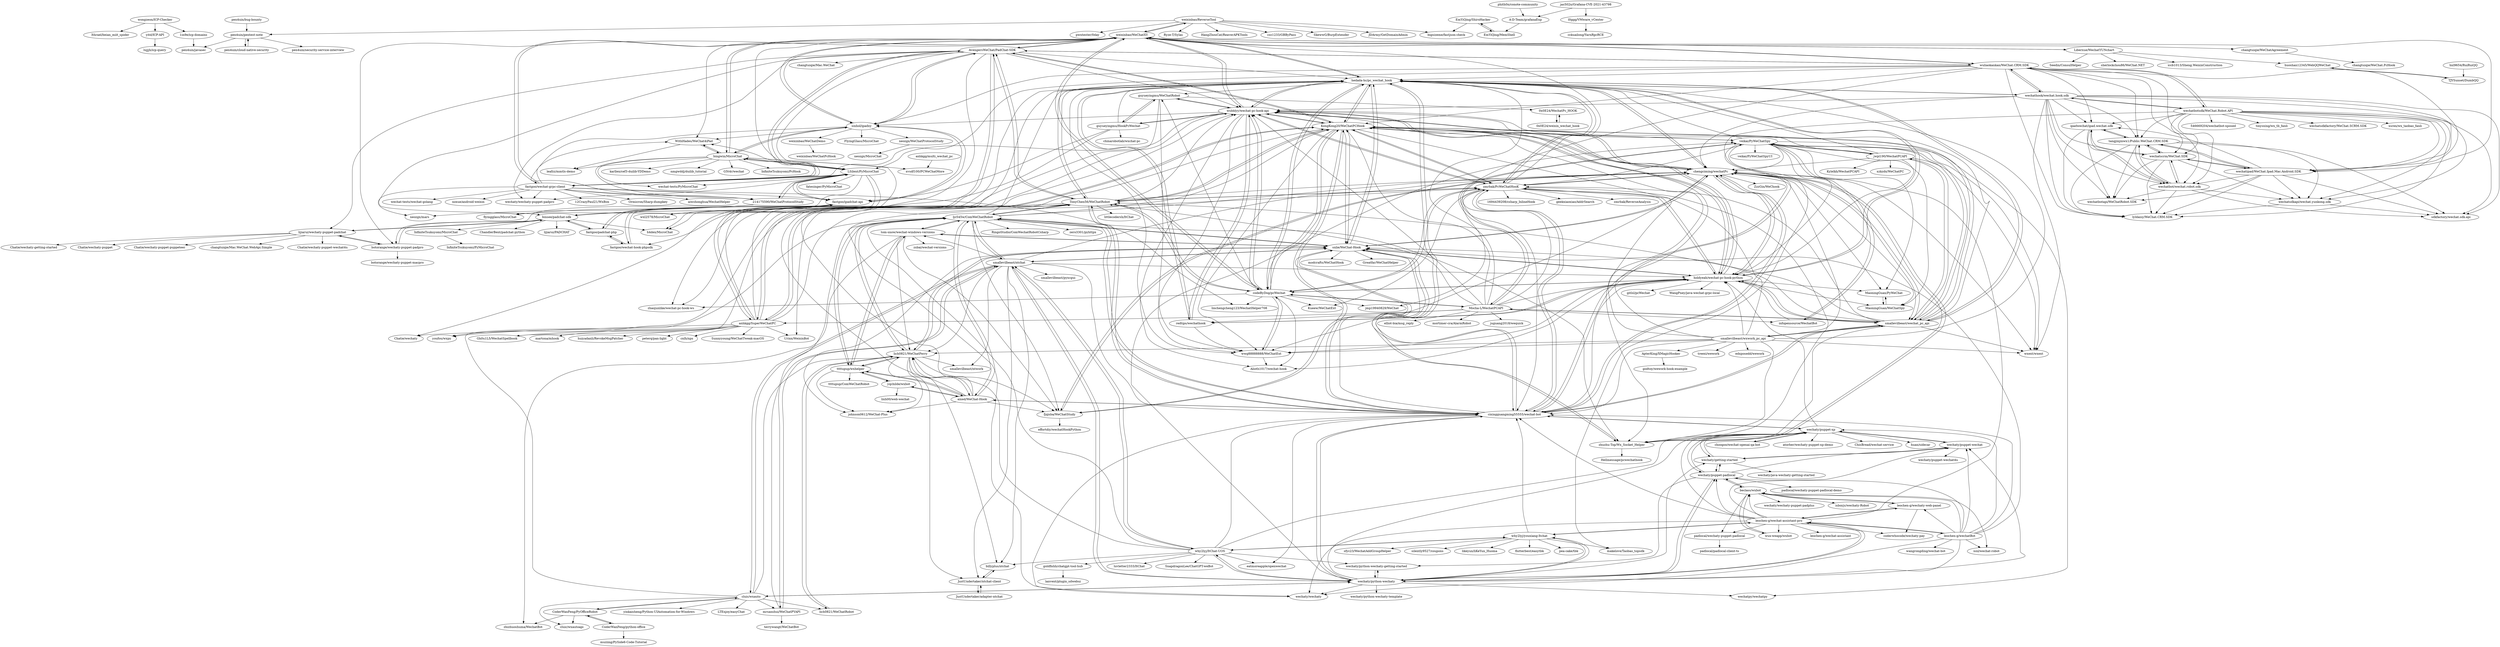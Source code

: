 digraph G {
"weixinbao/ReverseTool" -> "pwntester/0day" ["e"=1]
"weixinbao/ReverseTool" -> "weixinbao/WeChatXY"
"weixinbao/ReverseTool" -> "pen4uin/pentest-note"
"weixinbao/ReverseTool" -> "Ryze-T/Sylas" ["e"=1]
"weixinbao/ReverseTool" -> "HangZhouCat/ReaverAPKTools"
"weixinbao/ReverseTool" -> "czz1233/GBByPass" ["e"=1]
"weixinbao/ReverseTool" -> "SkewwG/BurpExtender"
"weixinbao/ReverseTool" -> "bigsizeme/fastjson-check"
"weixinbao/ReverseTool" -> "JDArmy/GetDomainAdmin" ["e"=1]
"AvengersWeChat/PadChat-SDK" -> "weixinbao/WeChatXY"
"AvengersWeChat/PadChat-SDK" -> "wuliaokankan/WeChat.CRM.SDK"
"AvengersWeChat/PadChat-SDK" -> "sinhol/ipadxy"
"AvengersWeChat/PadChat-SDK" -> "TonyChen56/WeChatRobot"
"AvengersWeChat/PadChat-SDK" -> "fastgoo/wechat-grpc-client"
"AvengersWeChat/PadChat-SDK" -> "hedada-hc/pc_wechat_hook"
"AvengersWeChat/PadChat-SDK" -> "Chatie/wechaty" ["e"=1]
"AvengersWeChat/PadChat-SDK" -> "wsbblyy/wechat-pc-hook-api"
"AvengersWeChat/PadChat-SDK" -> "anhkgg/SuperWeChatPC"
"AvengersWeChat/PadChat-SDK" -> "KongKong20/WeChatPCHook"
"AvengersWeChat/PadChat-SDK" -> "binsee/padchat-sdk"
"AvengersWeChat/PadChat-SDK" -> "LSilent/PyMicroChat"
"AvengersWeChat/PadChat-SDK" -> "wechaty/wechaty-puppet-padpro"
"AvengersWeChat/PadChat-SDK" -> "lijiarui/wechaty-puppet-padchat"
"AvengersWeChat/PadChat-SDK" -> "changtuiqie/Mac.WeChat" ["e"=1]
"KongKong20/WeChatPCHook" -> "chengciming/wechatPc"
"KongKong20/WeChatPCHook" -> "hedada-hc/pc_wechat_hook"
"KongKong20/WeChatPCHook" -> "wsbblyy/wechat-pc-hook-api"
"KongKong20/WeChatPCHook" -> "zmrbak/PcWeChatHooK"
"KongKong20/WeChatPCHook" -> "holdyeah/wechat-pc-hook-python"
"KongKong20/WeChatPCHook" -> "cixingguangming55555/wechat-bot"
"KongKong20/WeChatPCHook" -> "TonyChen56/WeChatRobot"
"KongKong20/WeChatPCHook" -> "codeByDog/pcWechat"
"KongKong20/WeChatPCHook" -> "smallevilbeast/wechat_pc_api"
"KongKong20/WeChatPCHook" -> "snlie/WeChat-Hook"
"KongKong20/WeChatPCHook" -> "zhuzhu-Top/Wx_Socket_Helper"
"KongKong20/WeChatPCHook" -> "anhkgg/SuperWeChatPC"
"KongKong20/WeChatPCHook" -> "wwg88888888/WeChatExt"
"KongKong20/WeChatPCHook" -> "AvengersWeChat/PadChat-SDK"
"KongKong20/WeChatPCHook" -> "veikai/PyWeChatSpy"
"fastgoo/wechat-grpc-client" -> "noxue/android-weixin" ["e"=1]
"fastgoo/wechat-grpc-client" -> "weixinbao/WeChatXY"
"fastgoo/wechat-grpc-client" -> "12CrazyPaul21/WxBox" ["e"=1]
"fastgoo/wechat-grpc-client" -> "linchengcheng123/WechatHelper708"
"fastgoo/wechat-grpc-client" -> "Ormicron/Sharp-dumpkey" ["e"=1]
"fastgoo/wechat-grpc-client" -> "aiwzhonghua/WechatHelper"
"fastgoo/wechat-grpc-client" -> "LSilent/PyMicroChat"
"fastgoo/wechat-grpc-client" -> "WithHades/WeChat4iPad"
"fastgoo/wechat-grpc-client" -> "fastgoo/ipadchat-api"
"fastgoo/wechat-grpc-client" -> "AvengersWeChat/PadChat-SDK"
"fastgoo/wechat-grpc-client" -> "bingwin/MicroChat"
"fastgoo/wechat-grpc-client" -> "wechat-tests/wechat-golang"
"fastgoo/wechat-grpc-client" -> "wechaty/wechaty-puppet-padpro"
"fastgoo/wechat-grpc-client" -> "214175590/WeChatProtocolStudy"
"fastgoo/wechat-grpc-client" -> "neozgx/mars"
"hedada-hc/pc_wechat_hook" -> "wsbblyy/wechat-pc-hook-api"
"hedada-hc/pc_wechat_hook" -> "KongKong20/WeChatPCHook"
"hedada-hc/pc_wechat_hook" -> "zmrbak/PcWeChatHooK"
"hedada-hc/pc_wechat_hook" -> "chengciming/wechatPc"
"hedada-hc/pc_wechat_hook" -> "holdyeah/wechat-pc-hook-python"
"hedada-hc/pc_wechat_hook" -> "codeByDog/pcWechat"
"hedada-hc/pc_wechat_hook" -> "TonyChen56/WeChatRobot"
"hedada-hc/pc_wechat_hook" -> "snlie/WeChat-Hook"
"hedada-hc/pc_wechat_hook" -> "redtips/wechathook"
"hedada-hc/pc_wechat_hook" -> "wwg88888888/WeChatExt"
"hedada-hc/pc_wechat_hook" -> "cixingguangming55555/wechat-bot"
"hedada-hc/pc_wechat_hook" -> "wechathook/wechat.hook.sdk"
"hedada-hc/pc_wechat_hook" -> "weixinbao/WeChatXY"
"hedada-hc/pc_wechat_hook" -> "guyueyingmu/WeChatRobot"
"hedada-hc/pc_wechat_hook" -> "smallevilbeast/wechat_pc_api"
"lich0821/WeChatFerry" -> "lich0821/WeChatRobot"
"lich0821/WeChatFerry" -> "ttttupup/wxhelper"
"lich0821/WeChatFerry" -> "snlie/WeChat-Hook"
"lich0821/WeChatFerry" -> "johnson0612/WeChat-Plus"
"lich0821/WeChatFerry" -> "ljc545w/ComWeChatRobot"
"lich0821/WeChatFerry" -> "JustUndertaker/ntchat-client"
"lich0821/WeChatFerry" -> "fjqisba/WeChatStudy"
"lich0821/WeChatFerry" -> "aixed/WeChat-Hook"
"lich0821/WeChatFerry" -> "smallevilbeast/ntwork"
"lich0821/WeChatFerry" -> "billyplus/ntchat"
"pen4uin/pentest-note" -> "pen4uin/javasec"
"pen4uin/pentest-note" -> "pen4uin/cloud-native-security"
"pen4uin/pentest-note" -> "pen4uin/security-service-interview" ["e"=1]
"snlie/WeChat-Hook" -> "lich0821/WeChatFerry"
"snlie/WeChat-Hook" -> "ljc545w/ComWeChatRobot"
"snlie/WeChat-Hook" -> "fjqisba/WeChatStudy"
"snlie/WeChat-Hook" -> "chengciming/wechatPc"
"snlie/WeChat-Hook" -> "hedada-hc/pc_wechat_hook"
"snlie/WeChat-Hook" -> "holdyeah/wechat-pc-hook-python"
"snlie/WeChat-Hook" -> "modcrafts/WeChatHook"
"snlie/WeChat-Hook" -> "smallevilbeast/ntchat"
"snlie/WeChat-Hook" -> "zhuzhu-Top/Wx_Socket_Helper"
"snlie/WeChat-Hook" -> "tom-snow/wechat-windows-versions"
"snlie/WeChat-Hook" -> "Greatfar/WeChatHelper"
"snlie/WeChat-Hook" -> "KongKong20/WeChatPCHook"
"snlie/WeChat-Hook" -> "johnson0612/WeChat-Plus"
"wux-weapp/wxbot" -> "beclass/wxbot"
"binsee/padchat-sdk" -> "fastgoo/padchat-php"
"binsee/padchat-sdk" -> "fastgoo/ipadchat-api"
"binsee/padchat-sdk" -> "lijiarui/wechaty-puppet-padchat"
"binsee/padchat-sdk" -> "botorange/wechaty-puppet-padpro"
"binsee/padchat-sdk" -> "ChandlerBent/padchat-python"
"binsee/padchat-sdk" -> "h4dex/MicroChat"
"binsee/padchat-sdk" -> "lijiarui/PADCHAT"
"binsee/padchat-sdk" -> "InfiniteTsukuyomi/MicroChat"
"pen4uin/cloud-native-security" -> "pen4uin/pentest-note"
"redtips/wechathook" -> "wwg88888888/WeChatExt"
"redtips/wechathook" -> "wsbblyy/wechat-pc-hook-api"
"redtips/wechathook" -> "holdyeah/wechat-pc-hook-python"
"redtips/wechathook" -> "hedada-hc/pc_wechat_hook"
"why2lyj/youxiang-Itchat" -> "flutterbest/easytbk" ["e"=1]
"why2lyj/youxiang-Itchat" -> "why2lyj/ItChat-UOS"
"why2lyj/youxiang-Itchat" -> "makelove/Taobao_topsdk" ["e"=1]
"why2lyj/youxiang-Itchat" -> "pea-cake/tbk"
"why2lyj/youxiang-Itchat" -> "sfyc23/WechatAddGroupHelper" ["e"=1]
"why2lyj/youxiang-Itchat" -> "leochen-g/wechat-assistant-pro"
"why2lyj/youxiang-Itchat" -> "silently9527/coupons" ["e"=1]
"why2lyj/youxiang-Itchat" -> "wechaty/python-wechaty"
"why2lyj/youxiang-Itchat" -> "cixingguangming55555/wechat-bot"
"why2lyj/youxiang-Itchat" -> "likeyun/liKeYun_Huoma" ["e"=1]
"TonyChen56/WeChatRobot" -> "anhkgg/SuperWeChatPC"
"TonyChen56/WeChatRobot" -> "cixingguangming55555/wechat-bot"
"TonyChen56/WeChatRobot" -> "hedada-hc/pc_wechat_hook"
"TonyChen56/WeChatRobot" -> "KongKong20/WeChatPCHook"
"TonyChen56/WeChatRobot" -> "wechaty/wechaty" ["e"=1]
"TonyChen56/WeChatRobot" -> "AvengersWeChat/PadChat-SDK"
"TonyChen56/WeChatRobot" -> "codeByDog/pcWechat"
"TonyChen56/WeChatRobot" -> "zmrbak/PcWeChatHooK"
"TonyChen56/WeChatRobot" -> "chengciming/wechatPc"
"TonyChen56/WeChatRobot" -> "Urinx/WeixinBot" ["e"=1]
"TonyChen56/WeChatRobot" -> "littlecodersh/ItChat" ["e"=1]
"TonyChen56/WeChatRobot" -> "wsbblyy/wechat-pc-hook-api"
"TonyChen56/WeChatRobot" -> "youfou/wxpy" ["e"=1]
"TonyChen56/WeChatRobot" -> "ljc545w/ComWeChatRobot"
"TonyChen56/WeChatRobot" -> "Gh0u1L5/WechatSpellbook" ["e"=1]
"wuliaokankan/WeChat.CRM.SDK" -> "AvengersWeChat/PadChat-SDK"
"wuliaokankan/WeChat.CRM.SDK" -> "wechathook/wechat.hook.sdk"
"wuliaokankan/WeChat.CRM.SDK" -> "weixinbao/WeChatXY"
"wuliaokankan/WeChat.CRM.SDK" -> "tangjinjinwx1/Public.WeChat.CRM.SDK"
"wuliaokankan/WeChat.CRM.SDK" -> "wechatscrm/WeChat.SDK"
"wuliaokankan/WeChat.CRM.SDK" -> "wechatbotsdk/WeChat.Robot.API"
"wuliaokankan/WeChat.CRM.SDK" -> "wechatipad/WeChat.Ipad.Mac.Android.SDK"
"wuliaokankan/WeChat.CRM.SDK" -> "hedada-hc/pc_wechat_hook"
"wuliaokankan/WeChat.CRM.SDK" -> "lyldaisy/WeChat.CRM.SDK"
"wuliaokankan/WeChat.CRM.SDK" -> "wechatbot/wechat.robot.sdk"
"wuliaokankan/WeChat.CRM.SDK" -> "fastgoo/wechat-grpc-client"
"wuliaokankan/WeChat.CRM.SDK" -> "sinhol/ipadxy"
"wuliaokankan/WeChat.CRM.SDK" -> "ipadwechat/ipad.wechat.sdk"
"wuliaokankan/WeChat.CRM.SDK" -> "KongKong20/WeChatPCHook"
"wuliaokankan/WeChat.CRM.SDK" -> "cixingguangming55555/wechat-bot"
"tom-snow/wechat-windows-versions" -> "ttttupup/wxhelper"
"tom-snow/wechat-windows-versions" -> "ljc545w/ComWeChatRobot"
"tom-snow/wechat-windows-versions" -> "zsbai/wechat-versions"
"tom-snow/wechat-windows-versions" -> "fjqisba/WeChatStudy"
"tom-snow/wechat-windows-versions" -> "snlie/WeChat-Hook"
"tom-snow/wechat-windows-versions" -> "lich0821/WeChatFerry"
"tom-snow/wechat-windows-versions" -> "zhizhuoshuma/WechatBot"
"wechatscrm/WeChat.SDK" -> "lyldaisy/WeChat.CRM.SDK"
"wechatscrm/WeChat.SDK" -> "tangjinjinwx1/Public.WeChat.CRM.SDK"
"wechatscrm/WeChat.SDK" -> "ipadwechat/ipad.wechat.sdk"
"wechatscrm/WeChat.SDK" -> "wechatbot/wechat.robot.sdk"
"wechatscrm/WeChat.SDK" -> "wechatipad/WeChat.Ipad.Mac.Android.SDK"
"wechatscrm/WeChat.SDK" -> "wechatbotapi/WeChatRobot.SDK"
"wechatscrm/WeChat.SDK" -> "wechatsdkapi/wechat.yunkong.sdk"
"choogoo/wechat-openai-qa-bot" -> "wechaty/puppet-xp"
"wechaty/puppet-xp" -> "wechaty/puppet-wechat"
"wechaty/puppet-xp" -> "choogoo/wechat-openai-qa-bot"
"wechaty/puppet-xp" -> "atorber/wechaty-puppet-xp-demo"
"wechaty/puppet-xp" -> "wechaty/puppet-padlocal"
"wechaty/puppet-xp" -> "cixingguangming55555/wechat-bot"
"wechaty/puppet-xp" -> "wechaty/getting-started"
"wechaty/puppet-xp" -> "ChisBread/wechat-service"
"wechaty/puppet-xp" -> "huan/sidecar"
"wechaty/puppet-xp" -> "holdyeah/wechat-pc-hook-python"
"wechaty/puppet-xp" -> "zhuzhu-Top/Wx_Socket_Helper"
"wechaty/python-wechaty" -> "wechaty/python-wechaty-getting-started"
"wechaty/python-wechaty" -> "wechaty/wechaty" ["e"=1]
"wechaty/python-wechaty" -> "why2lyj/ItChat-UOS"
"wechaty/python-wechaty" -> "smallevilbeast/ntchat"
"wechaty/python-wechaty" -> "cixingguangming55555/wechat-bot"
"wechaty/python-wechaty" -> "wechaty/puppet-padlocal"
"wechaty/python-wechaty" -> "wechatpy/wechatpy" ["e"=1]
"wechaty/python-wechaty" -> "wechaty/python-wechaty-template"
"wechaty/python-wechaty" -> "leochen-g/wechat-assistant-pro"
"wechaty/python-wechaty" -> "wechaty/puppet-xp"
"wechaty/python-wechaty" -> "wechaty/puppet-wechat"
"wechaty/python-wechaty" -> "veikai/PyWeChatSpy"
"wechaty/python-wechaty" -> "wechaty/getting-started"
"wechaty/python-wechaty" -> "cluic/wxauto"
"wechaty/python-wechaty" -> "why2lyj/youxiang-Itchat"
"why2lyj/ItChat-UOS" -> "wechaty/python-wechaty"
"why2lyj/ItChat-UOS" -> "billyplus/ntchat"
"why2lyj/ItChat-UOS" -> "why2lyj/youxiang-Itchat"
"why2lyj/ItChat-UOS" -> "wechaty/puppet-xp"
"why2lyj/ItChat-UOS" -> "luvletter2333/ItChat"
"why2lyj/ItChat-UOS" -> "cixingguangming55555/wechat-bot"
"why2lyj/ItChat-UOS" -> "smallevilbeast/ntchat"
"why2lyj/ItChat-UOS" -> "ljc545w/ComWeChatRobot"
"why2lyj/ItChat-UOS" -> "SnapdragonLee/ChatGPT-weBot" ["e"=1]
"why2lyj/ItChat-UOS" -> "goldfishh/chatgpt-tool-hub"
"why2lyj/ItChat-UOS" -> "eatmoreapple/openwechat" ["e"=1]
"why2lyj/ItChat-UOS" -> "wechaty/python-wechaty-getting-started"
"why2lyj/ItChat-UOS" -> "lich0821/WeChatFerry"
"cluic/wxauto" -> "cluic/wxautoapi"
"cluic/wxauto" -> "smallevilbeast/ntchat"
"cluic/wxauto" -> "CoderWanFeng/PyOfficeRobot"
"cluic/wxauto" -> "ljc545w/ComWeChatRobot"
"cluic/wxauto" -> "mrsanshui/WeChatPYAPI"
"cluic/wxauto" -> "wechaty/python-wechaty"
"cluic/wxauto" -> "lich0821/WeChatFerry"
"cluic/wxauto" -> "yinkaisheng/Python-UIAutomation-for-Windows" ["e"=1]
"cluic/wxauto" -> "LTEnjoy/easyChat"
"cluic/wxauto" -> "lich0821/WeChatRobot"
"CoderWanFeng/python-office" -> "CoderWanFeng/PyOfficeRobot"
"CoderWanFeng/python-office" -> "muziing/PySide6-Code-Tutorial" ["e"=1]
"Liberxue/WechatYUNchart" -> "sherlockchou86/WeChat.NET" ["e"=1]
"Liberxue/WechatYUNchart" -> "weixinbao/WeChatXY"
"Liberxue/WechatYUNchart" -> "iccb1013/Sheng.WeixinConstruction" ["e"=1]
"Liberxue/WechatYUNchart" -> "huoshan12345/WebQQWeChat"
"Liberxue/WechatYUNchart" -> "Seedin/ConsulHelper" ["e"=1]
"changtuiqie/WeChatAgreement" -> "changtuiqie/WeChat.PcHook"
"weixinbao/WeChatXY" -> "AvengersWeChat/PadChat-SDK"
"weixinbao/WeChatXY" -> "sinhol/ipadxy"
"weixinbao/WeChatXY" -> "fastgoo/wechat-grpc-client"
"weixinbao/WeChatXY" -> "wuliaokankan/WeChat.CRM.SDK"
"weixinbao/WeChatXY" -> "bingwin/MicroChat"
"weixinbao/WeChatXY" -> "changtuiqie/WeChatAgreement"
"weixinbao/WeChatXY" -> "hedada-hc/pc_wechat_hook"
"weixinbao/WeChatXY" -> "wsbblyy/wechat-pc-hook-api"
"weixinbao/WeChatXY" -> "wechatipad/WeChat.Ipad.Mac.Android.SDK"
"weixinbao/WeChatXY" -> "botorange/wechaty-puppet-padpro"
"weixinbao/WeChatXY" -> "LSilent/PyMicroChat"
"weixinbao/WeChatXY" -> "weixinbao/ReverseTool"
"weixinbao/WeChatXY" -> "WithHades/WeChat4iPad"
"weixinbao/WeChatXY" -> "Liberxue/WechatYUNchart"
"weixinbao/WeChatXY" -> "codeByDog/pcWechat"
"anhkgg/SuperWeChatPC" -> "TonyChen56/WeChatRobot"
"anhkgg/SuperWeChatPC" -> "hedada-hc/pc_wechat_hook"
"anhkgg/SuperWeChatPC" -> "KongKong20/WeChatPCHook"
"anhkgg/SuperWeChatPC" -> "AvengersWeChat/PadChat-SDK"
"anhkgg/SuperWeChatPC" -> "zmrbak/PcWeChatHooK"
"anhkgg/SuperWeChatPC" -> "martona/mhook" ["e"=1]
"anhkgg/SuperWeChatPC" -> "wsbblyy/wechat-pc-hook-api"
"anhkgg/SuperWeChatPC" -> "Chatie/wechaty" ["e"=1]
"anhkgg/SuperWeChatPC" -> "Urinx/WeixinBot" ["e"=1]
"anhkgg/SuperWeChatPC" -> "huiyadanli/RevokeMsgPatcher" ["e"=1]
"anhkgg/SuperWeChatPC" -> "peterq/pan-light" ["e"=1]
"anhkgg/SuperWeChatPC" -> "cnlh/nps" ["e"=1]
"anhkgg/SuperWeChatPC" -> "Gh0u1L5/WechatSpellbook" ["e"=1]
"anhkgg/SuperWeChatPC" -> "Sunnyyoung/WeChatTweak-macOS" ["e"=1]
"anhkgg/SuperWeChatPC" -> "youfou/wxpy" ["e"=1]
"wechaty/puppet-padlocal" -> "wechaty/puppet-xp"
"wechaty/puppet-padlocal" -> "wechaty/python-wechaty-getting-started"
"wechaty/puppet-padlocal" -> "padlocal/wechaty-puppet-padlocal-demo"
"wechaty/puppet-padlocal" -> "wechaty/getting-started"
"wechaty/puppet-padlocal" -> "beclass/wxbot"
"wechaty/puppet-padlocal" -> "wechaty/puppet-wechat"
"wechaty/puppet-padlocal" -> "wechaty/python-wechaty"
"wechaty/puppet-wechat" -> "wechaty/puppet-xp"
"wechaty/puppet-wechat" -> "wechaty/puppet-wechat4u"
"wechaty/puppet-wechat" -> "wechaty/getting-started"
"WithHades/WeChat4iPad" -> "bingwin/MicroChat"
"WithHades/WeChat4iPad" -> "leafzz/mmtls-demo"
"bingwin/MicroChat" -> "WithHades/WeChat4iPad"
"bingwin/MicroChat" -> "LSilent/PyMicroChat"
"bingwin/MicroChat" -> "h4dex/MicroChat"
"bingwin/MicroChat" -> "weixinbao/WeChatXY"
"bingwin/MicroChat" -> "214175590/WeChatProtocolStudy"
"bingwin/MicroChat" -> "sinhol/ipadxy"
"bingwin/MicroChat" -> "InfiniteTsukuyomi/PcHook"
"bingwin/MicroChat" -> "karllen/cef3-duilib-YDDemo" ["e"=1]
"bingwin/MicroChat" -> "nmgwddj/duilib_tutorial" ["e"=1]
"bingwin/MicroChat" -> "leafzz/mmtls-demo"
"bingwin/MicroChat" -> "G5t4r/wechat"
"bingwin/MicroChat" -> "wechat-tests/PyMicroChat"
"bingwin/MicroChat" -> "xvsdf100/PCWeChatMore"
"aixed/WeChat-Hook" -> "ttttupup/wxhelper"
"aixed/WeChat-Hook" -> "ljc545w/ComWeChatRobot"
"aixed/WeChat-Hook" -> "lich0821/WeChatFerry"
"aixed/WeChat-Hook" -> "yqchilde/wxbot"
"aixed/WeChat-Hook" -> "hedada-hc/pc_wechat_hook"
"aixed/WeChat-Hook" -> "fjqisba/WeChatStudy"
"aixed/WeChat-Hook" -> "cixingguangming55555/wechat-bot"
"aixed/WeChat-Hook" -> "KongKong20/WeChatPCHook"
"aixed/WeChat-Hook" -> "johnson0612/WeChat-Plus"
"mrsanshui/WeChatPYAPI" -> "terrywangt/WeChatBot"
"mrsanshui/WeChatPYAPI" -> "smallevilbeast/ntchat"
"mrsanshui/WeChatPYAPI" -> "ljc545w/ComWeChatRobot"
"InfiniteTsukuyomi/MicroChat" -> "InfiniteTsukuyomi/PyMicroChat"
"fastgoo/ipadchat-api" -> "fastgoo/padchat-php"
"fastgoo/ipadchat-api" -> "fastgoo/wechat-hook-phpsdk"
"fastgoo/ipadchat-api" -> "binsee/padchat-sdk"
"fastgoo/ipadchat-api" -> "wxl2578/MicroChat"
"fastgoo/ipadchat-api" -> "sinhol/ipadxy"
"fastgoo/ipadchat-api" -> "LSilent/PyMicroChat"
"phith0n/conote-community" -> "A-D-Team/grafanaExp"
"chengciming/wechatPc" -> "KongKong20/WeChatPCHook"
"chengciming/wechatPc" -> "holdyeah/wechat-pc-hook-python"
"chengciming/wechatPc" -> "hedada-hc/pc_wechat_hook"
"chengciming/wechatPc" -> "smallevilbeast/wechat_pc_api"
"chengciming/wechatPc" -> "wwg88888888/WeChatExt"
"chengciming/wechatPc" -> "MaoningGuan/WeChatSpy"
"chengciming/wechatPc" -> "snlie/WeChat-Hook"
"chengciming/wechatPc" -> "wsbblyy/wechat-pc-hook-api"
"chengciming/wechatPc" -> "zmrbak/PcWeChatHooK"
"chengciming/wechatPc" -> "cixingguangming55555/wechat-bot"
"chengciming/wechatPc" -> "zhuzhu-Top/Wx_Socket_Helper"
"chengciming/wechatPc" -> "fjqisba/WeChatStudy"
"chengciming/wechatPc" -> "wxext/wxext"
"chengciming/wechatPc" -> "MaoningGuan/PyWeChat"
"chengciming/wechatPc" -> "ZzzGin/WeChook"
"ljc545w/ComWeChatRobot" -> "ttttupup/wxhelper"
"ljc545w/ComWeChatRobot" -> "snlie/WeChat-Hook"
"ljc545w/ComWeChatRobot" -> "smallevilbeast/ntchat"
"ljc545w/ComWeChatRobot" -> "cixingguangming55555/wechat-bot"
"ljc545w/ComWeChatRobot" -> "tom-snow/wechat-windows-versions"
"ljc545w/ComWeChatRobot" -> "RingoStudio/ComWechatRobotCsharp"
"ljc545w/ComWeChatRobot" -> "aixed/WeChat-Hook"
"ljc545w/ComWeChatRobot" -> "lich0821/WeChatFerry"
"ljc545w/ComWeChatRobot" -> "chengciming/wechatPc"
"ljc545w/ComWeChatRobot" -> "hedada-hc/pc_wechat_hook"
"ljc545w/ComWeChatRobot" -> "fjqisba/WeChatStudy"
"ljc545w/ComWeChatRobot" -> "KongKong20/WeChatPCHook"
"ljc545w/ComWeChatRobot" -> "TonyChen56/WeChatRobot"
"ljc545w/ComWeChatRobot" -> "zhuzhu-Top/Wx_Socket_Helper"
"ljc545w/ComWeChatRobot" -> "zero3301/pyhttpx" ["e"=1]
"Mocha-L/WechatPCAPI" -> "elliot-bia/msg_reply"
"Mocha-L/WechatPCAPI" -> "codeByDog/pcWechat"
"Mocha-L/WechatPCAPI" -> "mortimer-cra/AlarmRobot" ["e"=1]
"Mocha-L/WechatPCAPI" -> "wsbblyy/wechat-pc-hook-api"
"Mocha-L/WechatPCAPI" -> "holdyeah/wechat-pc-hook-python"
"Mocha-L/WechatPCAPI" -> "hedada-hc/pc_wechat_hook"
"Mocha-L/WechatPCAPI" -> "smallevilbeast/wechat_pc_api"
"Mocha-L/WechatPCAPI" -> "veikai/PyWeChatSpy"
"Mocha-L/WechatPCAPI" -> "KongKong20/WeChatPCHook"
"Mocha-L/WechatPCAPI" -> "redtips/wechathook"
"Mocha-L/WechatPCAPI" -> "zmrbak/PcWeChatHooK"
"Mocha-L/WechatPCAPI" -> "anhkgg/SuperWeChatPC"
"Mocha-L/WechatPCAPI" -> "juguang2018/wequick" ["e"=1]
"Mocha-L/WechatPCAPI" -> "infopensource/WechatBot"
"Mocha-L/WechatPCAPI" -> "TonyChen56/WeChatRobot"
"1in9e/icp-domains" -> "pen4uin/javasec"
"wongzeon/ICP-Checker" -> "Ithrael/beian_miit_spider"
"wongzeon/ICP-Checker" -> "1in9e/icp-domains"
"wongzeon/ICP-Checker" -> "yitd/ICP-API"
"yitd/ICP-API" -> "lujjjh/icp-query"
"cixingguangming55555/wechat-bot" -> "TonyChen56/WeChatRobot"
"cixingguangming55555/wechat-bot" -> "chengciming/wechatPc"
"cixingguangming55555/wechat-bot" -> "KongKong20/WeChatPCHook"
"cixingguangming55555/wechat-bot" -> "ljc545w/ComWeChatRobot"
"cixingguangming55555/wechat-bot" -> "smallevilbeast/wechat_pc_api"
"cixingguangming55555/wechat-bot" -> "hedada-hc/pc_wechat_hook"
"cixingguangming55555/wechat-bot" -> "wechaty/wechaty" ["e"=1]
"cixingguangming55555/wechat-bot" -> "wechaty/puppet-xp"
"cixingguangming55555/wechat-bot" -> "zmrbak/PcWeChatHooK"
"cixingguangming55555/wechat-bot" -> "eatmoreapple/openwechat" ["e"=1]
"cixingguangming55555/wechat-bot" -> "wechaty/python-wechaty"
"cixingguangming55555/wechat-bot" -> "veikai/PyWeChatSpy"
"cixingguangming55555/wechat-bot" -> "holdyeah/wechat-pc-hook-python"
"cixingguangming55555/wechat-bot" -> "aixed/WeChat-Hook"
"cixingguangming55555/wechat-bot" -> "snlie/WeChat-Hook"
"sinhol/ipadxy" -> "weixinbao/WeChatXY"
"sinhol/ipadxy" -> "FlyingGlass/MicroChat"
"sinhol/ipadxy" -> "fastgoo/ipadchat-api"
"sinhol/ipadxy" -> "214175590/WeChatProtocolStudy"
"sinhol/ipadxy" -> "weixinbao/WeChatDemo"
"sinhol/ipadxy" -> "bingwin/MicroChat"
"sinhol/ipadxy" -> "AvengersWeChat/PadChat-SDK"
"sinhol/ipadxy" -> "neozgx/WeChatProtocolStudy"
"sinhol/ipadxy" -> "WithHades/WeChat4iPad"
"codeByDog/pcWechat" -> "wwg88888888/WeChatExt"
"codeByDog/pcWechat" -> "zmrbak/PcWeChatHooK"
"codeByDog/pcWechat" -> "hedada-hc/pc_wechat_hook"
"codeByDog/pcWechat" -> "Kueew/WeChatExt"
"codeByDog/pcWechat" -> "jmp19940829/WeChat"
"codeByDog/pcWechat" -> "wsbblyy/wechat-pc-hook-api"
"codeByDog/pcWechat" -> "holdyeah/wechat-pc-hook-python"
"codeByDog/pcWechat" -> "zhaojunlike/wechat-pc-hook-ws"
"codeByDog/pcWechat" -> "guyueyingmu/WeChatRobot"
"codeByDog/pcWechat" -> "KongKong20/WeChatPCHook"
"codeByDog/pcWechat" -> "Mocha-L/WechatPCAPI"
"codeByDog/pcWechat" -> "TonyChen56/WeChatRobot"
"codeByDog/pcWechat" -> "Alioth1017/wechat-hook"
"codeByDog/pcWechat" -> "weixinbao/WeChatXY"
"codeByDog/pcWechat" -> "linchengcheng123/WechatHelper708"
"fastgoo/wechat-hook-phpsdk" -> "fastgoo/ipadchat-api"
"fastgoo/wechat-hook-phpsdk" -> "fastgoo/padchat-php"
"l0ggg/VMware_vCenter" -> "cckuailong/YarnRpcRCE"
"0x0E24/WechatPc_HOOK" -> "0x0E24/weixin_wechat_hook"
"0x0E24/weixin_wechat_hook" -> "0x0E24/WechatPc_HOOK"
"hxl9654/RuiRuiQQ" -> "TJYSunset/DumbQQ"
"fjqisba/WeChatStudy" -> "snlie/WeChat-Hook"
"fjqisba/WeChatStudy" -> "chengciming/wechatPc"
"fjqisba/WeChatStudy" -> "effortdiy/wechatHookPython"
"veikai/PyWeChatSpy" -> "jwpl190/WechatPCAPI"
"veikai/PyWeChatSpy" -> "smallevilbeast/wechat_pc_api"
"veikai/PyWeChatSpy" -> "MaoningGuan/PyWeChat"
"veikai/PyWeChatSpy" -> "chengciming/wechatPc"
"veikai/PyWeChatSpy" -> "cixingguangming55555/wechat-bot"
"veikai/PyWeChatSpy" -> "infopensource/WechatBot"
"veikai/PyWeChatSpy" -> "veikai/PyWeChatSpyUI"
"veikai/PyWeChatSpy" -> "KongKong20/WeChatPCHook"
"veikai/PyWeChatSpy" -> "MaoningGuan/WeChatSpy"
"veikai/PyWeChatSpy" -> "wxext/wxext"
"veikai/PyWeChatSpy" -> "holdyeah/wechat-pc-hook-python"
"veikai/PyWeChatSpy" -> "zmrbak/PcWeChatHooK"
"veikai/PyWeChatSpy" -> "Mocha-L/WechatPCAPI"
"veikai/PyWeChatSpy" -> "hedada-hc/pc_wechat_hook"
"veikai/PyWeChatSpy" -> "wechatpy/wechatpy" ["e"=1]
"wechaty/python-wechaty-getting-started" -> "wechaty/python-wechaty"
"smallevilbeast/ntchat" -> "ljc545w/ComWeChatRobot"
"smallevilbeast/ntchat" -> "snlie/WeChat-Hook"
"smallevilbeast/ntchat" -> "wechaty/python-wechaty"
"smallevilbeast/ntchat" -> "smallevilbeast/pyxcgui"
"smallevilbeast/ntchat" -> "cluic/wxauto"
"smallevilbeast/ntchat" -> "lich0821/WeChatFerry"
"smallevilbeast/ntchat" -> "cixingguangming55555/wechat-bot"
"smallevilbeast/ntchat" -> "JustUndertaker/ntchat-client"
"smallevilbeast/ntchat" -> "mrsanshui/WeChatPYAPI"
"smallevilbeast/ntchat" -> "smallevilbeast/ntwork"
"smallevilbeast/ntchat" -> "holdyeah/wechat-pc-hook-python"
"smallevilbeast/ntchat" -> "billyplus/ntchat"
"smallevilbeast/ntchat" -> "why2lyj/ItChat-UOS"
"smallevilbeast/ntchat" -> "tom-snow/wechat-windows-versions"
"smallevilbeast/ntchat" -> "chengciming/wechatPc"
"pen4uin/bug-bounty" -> "pen4uin/pentest-note"
"jas502n/Grafana-CVE-2021-43798" -> "A-D-Team/grafanaExp"
"jas502n/Grafana-CVE-2021-43798" -> "l0ggg/VMware_vCenter"
"smallevilbeast/wechat_pc_api" -> "chengciming/wechatPc"
"smallevilbeast/wechat_pc_api" -> "smallevilbeast/wxwork_pc_api"
"smallevilbeast/wechat_pc_api" -> "cixingguangming55555/wechat-bot"
"smallevilbeast/wechat_pc_api" -> "holdyeah/wechat-pc-hook-python"
"smallevilbeast/wechat_pc_api" -> "hedada-hc/pc_wechat_hook"
"smallevilbeast/wechat_pc_api" -> "veikai/PyWeChatSpy"
"smallevilbeast/wechat_pc_api" -> "KongKong20/WeChatPCHook"
"smallevilbeast/wechat_pc_api" -> "wxext/wxext"
"smallevilbeast/wechat_pc_api" -> "wsbblyy/wechat-pc-hook-api"
"smallevilbeast/wechat_pc_api" -> "snlie/WeChat-Hook"
"smallevilbeast/wechat_pc_api" -> "Mocha-L/WechatPCAPI"
"smallevilbeast/wechat_pc_api" -> "jwpl190/WechatPCAPI"
"smallevilbeast/wechat_pc_api" -> "zhuzhu-Top/Wx_Socket_Helper"
"smallevilbeast/wechat_pc_api" -> "zmrbak/PcWeChatHooK"
"smallevilbeast/wechat_pc_api" -> "TonyChen56/WeChatRobot"
"wwg88888888/WeChatExt" -> "Alioth1017/wechat-hook"
"wwg88888888/WeChatExt" -> "codeByDog/pcWechat"
"zmrbak/PcWeChatHooK" -> "hedada-hc/pc_wechat_hook"
"zmrbak/PcWeChatHooK" -> "codeByDog/pcWechat"
"zmrbak/PcWeChatHooK" -> "wsbblyy/wechat-pc-hook-api"
"zmrbak/PcWeChatHooK" -> "jmp19940829/WeChat"
"zmrbak/PcWeChatHooK" -> "chengciming/wechatPc"
"zmrbak/PcWeChatHooK" -> "KongKong20/WeChatPCHook"
"zmrbak/PcWeChatHooK" -> "zmrbak/ReverseAnalysis"
"zmrbak/PcWeChatHooK" -> "1694439208/csharp_InlineHook"
"zmrbak/PcWeChatHooK" -> "holdyeah/wechat-pc-hook-python"
"zmrbak/PcWeChatHooK" -> "Kueew/WeChatExt"
"zmrbak/PcWeChatHooK" -> "cixingguangming55555/wechat-bot"
"zmrbak/PcWeChatHooK" -> "zhuzhu-Top/Wx_Socket_Helper"
"zmrbak/PcWeChatHooK" -> "weixinbao/WeChatXY"
"zmrbak/PcWeChatHooK" -> "geekxiaoxiao/AddrSearch"
"zmrbak/PcWeChatHooK" -> "TonyChen56/WeChatRobot"
"leochen-g/wechat-assistant-pro" -> "leochen-g/wechatBot"
"leochen-g/wechat-assistant-pro" -> "leochen-g/wechaty-web-panel"
"leochen-g/wechat-assistant-pro" -> "leochen-g/wechat-assistant"
"leochen-g/wechat-assistant-pro" -> "wechaty/wechaty" ["e"=1]
"leochen-g/wechat-assistant-pro" -> "wechaty/puppet-padlocal"
"leochen-g/wechat-assistant-pro" -> "wechaty/python-wechaty"
"leochen-g/wechat-assistant-pro" -> "wechaty/puppet-wechat"
"leochen-g/wechat-assistant-pro" -> "why2lyj/youxiang-Itchat"
"leochen-g/wechat-assistant-pro" -> "padlocal/wechaty-puppet-padlocal"
"leochen-g/wechat-assistant-pro" -> "cixingguangming55555/wechat-bot"
"leochen-g/wechat-assistant-pro" -> "coderwhocode/wechaty-pay" ["e"=1]
"leochen-g/wechat-assistant-pro" -> "wechaty/puppet-xp"
"leochen-g/wechat-assistant-pro" -> "beclass/wxbot"
"leochen-g/wechat-assistant-pro" -> "wux-weapp/wxbot"
"leochen-g/wechat-assistant-pro" -> "chengciming/wechatPc"
"goldfishh/chatgpt-tool-hub" -> "lanvent/plugin_sdwebui"
"weixinbao/WeChatDemo" -> "weixinbao/WeChatPcHook"
"smallevilbeast/wxwork_pc_api" -> "smallevilbeast/wechat_pc_api"
"smallevilbeast/wxwork_pc_api" -> "chengciming/wechatPc"
"smallevilbeast/wxwork_pc_api" -> "treexi/wework" ["e"=1]
"smallevilbeast/wxwork_pc_api" -> "zhuzhu-Top/Wx_Socket_Helper"
"smallevilbeast/wxwork_pc_api" -> "edxposedd/wework" ["e"=1]
"smallevilbeast/wxwork_pc_api" -> "holdyeah/wechat-pc-hook-python"
"smallevilbeast/wxwork_pc_api" -> "hedada-hc/pc_wechat_hook"
"smallevilbeast/wxwork_pc_api" -> "ApterKing/XMagicHooker"
"smallevilbeast/wxwork_pc_api" -> "wwg88888888/WeChatExt"
"smallevilbeast/wxwork_pc_api" -> "KongKong20/WeChatPCHook"
"smallevilbeast/wxwork_pc_api" -> "zmrbak/PcWeChatHooK"
"smallevilbeast/wxwork_pc_api" -> "wsbblyy/wechat-pc-hook-api"
"smallevilbeast/wxwork_pc_api" -> "cixingguangming55555/wechat-bot"
"smallevilbeast/wxwork_pc_api" -> "lich0821/WeChatFerry"
"smallevilbeast/wxwork_pc_api" -> "wxext/wxext"
"leochen-g/wechaty-web-panel" -> "leochen-g/wechat-assistant-pro"
"leochen-g/wechaty-web-panel" -> "beclass/wxbot"
"leochen-g/wechaty-web-panel" -> "coderwhocode/wechaty-pay" ["e"=1]
"beclass/wxbot" -> "wux-weapp/wxbot"
"beclass/wxbot" -> "isboyjc/wechaty-Robot" ["e"=1]
"beclass/wxbot" -> "isnl/wechat-robot"
"beclass/wxbot" -> "wechaty/wechaty-puppet-padplus" ["e"=1]
"beclass/wxbot" -> "leochen-g/wechaty-web-panel"
"beclass/wxbot" -> "wechaty/puppet-padlocal"
"beclass/wxbot" -> "padlocal/wechaty-puppet-padlocal"
"leochen-g/wechatBot" -> "leochen-g/wechat-assistant-pro"
"leochen-g/wechatBot" -> "cixingguangming55555/wechat-bot"
"leochen-g/wechatBot" -> "wechaty/puppet-wechat"
"leochen-g/wechatBot" -> "leochen-g/wechaty-web-panel"
"leochen-g/wechatBot" -> "wechaty/puppet-xp"
"leochen-g/wechatBot" -> "wechaty/wechaty" ["e"=1]
"leochen-g/wechatBot" -> "isnl/wechat-robot"
"leochen-g/wechatBot" -> "beclass/wxbot"
"leochen-g/wechatBot" -> "wechaty/python-wechaty"
"leochen-g/wechatBot" -> "wechaty/puppet-padlocal"
"leochen-g/wechatBot" -> "snlie/WeChat-Hook"
"leochen-g/wechatBot" -> "wangrongding/wechat-bot" ["e"=1]
"infopensource/WechatBot" -> "veikai/PyWeChatSpy"
"infopensource/WechatBot" -> "holdyeah/wechat-pc-hook-python"
"yqchilde/wxbot" -> "ttttupup/wxhelper"
"yqchilde/wxbot" -> "lixh00/web-wechat"
"yqchilde/wxbot" -> "aixed/WeChat-Hook"
"JustUndertaker/adapter-ntchat" -> "JustUndertaker/ntchat-client"
"wechathook/wechat.hook.sdk" -> "tangjinjinwx1/Public.WeChat.CRM.SDK"
"wechathook/wechat.hook.sdk" -> "wechatipad/WeChat.Ipad.Mac.Android.SDK"
"wechathook/wechat.hook.sdk" -> "ipadwechat/ipad.wechat.sdk"
"wechathook/wechat.hook.sdk" -> "wechatscrm/WeChat.SDK"
"wechathook/wechat.hook.sdk" -> "wechatbot/wechat.robot.sdk"
"wechathook/wechat.hook.sdk" -> "lyldaisy/WeChat.CRM.SDK"
"wechathook/wechat.hook.sdk" -> "wechatbotsdk/WeChat.Robot.API"
"wechathook/wechat.hook.sdk" -> "wuliaokankan/WeChat.CRM.SDK"
"wechathook/wechat.hook.sdk" -> "hedada-hc/pc_wechat_hook"
"wechathook/wechat.hook.sdk" -> "wechatsdkapi/wechat.yunkong.sdk"
"wechathook/wechat.hook.sdk" -> "wsbblyy/wechat-pc-hook-api"
"wechathook/wechat.hook.sdk" -> "wxext/wxext"
"wechathook/wechat.hook.sdk" -> "wechatbotapi/WeChatRobot.SDK"
"wechathook/wechat.hook.sdk" -> "chengciming/wechatPc"
"wechathook/wechat.hook.sdk" -> "sdkfactory/wechat.sdk.api"
"guyueyingmu/WeChatRobot" -> "zhaojunlike/wechat-pc-hook-ws"
"guyueyingmu/WeChatRobot" -> "wsbblyy/wechat-pc-hook-api"
"guyueyingmu/WeChatRobot" -> "guyueyingmu/HookPcWechat"
"guyueyingmu/WeChatRobot" -> "0x0E24/WechatPc_HOOK"
"guyueyingmu/WeChatRobot" -> "wwg88888888/WeChatExt"
"holdyeah/wechat-pc-hook-python" -> "chengciming/wechatPc"
"holdyeah/wechat-pc-hook-python" -> "hedada-hc/pc_wechat_hook"
"holdyeah/wechat-pc-hook-python" -> "MaoningGuan/WeChatSpy"
"holdyeah/wechat-pc-hook-python" -> "MaoningGuan/PyWeChat"
"holdyeah/wechat-pc-hook-python" -> "wsbblyy/wechat-pc-hook-api"
"holdyeah/wechat-pc-hook-python" -> "KongKong20/WeChatPCHook"
"holdyeah/wechat-pc-hook-python" -> "codeByDog/pcWechat"
"holdyeah/wechat-pc-hook-python" -> "redtips/wechathook"
"holdyeah/wechat-pc-hook-python" -> "snlie/WeChat-Hook"
"holdyeah/wechat-pc-hook-python" -> "wwg88888888/WeChatExt"
"holdyeah/wechat-pc-hook-python" -> "smallevilbeast/wechat_pc_api"
"holdyeah/wechat-pc-hook-python" -> "Alioth1017/wechat-hook"
"holdyeah/wechat-pc-hook-python" -> "zmrbak/PcWeChatHooK"
"holdyeah/wechat-pc-hook-python" -> "gitlsl/pcWechat"
"holdyeah/wechat-pc-hook-python" -> "WangPney/java-wechat-grpc-local" ["e"=1]
"anhkgg/multi_wechat_pc" -> "xvsdf100/PCWeChatMore"
"botorange/wechaty-puppet-padpro" -> "lijiarui/wechaty-puppet-padchat"
"botorange/wechaty-puppet-padpro" -> "binsee/padchat-sdk"
"botorange/wechaty-puppet-padpro" -> "botorange/wechaty-puppet-macpro"
"lijiarui/wechaty-puppet-padchat" -> "botorange/wechaty-puppet-padpro"
"lijiarui/wechaty-puppet-padchat" -> "binsee/padchat-sdk"
"lijiarui/wechaty-puppet-padchat" -> "Chatie/wechaty-getting-started"
"lijiarui/wechaty-puppet-padchat" -> "Chatie/wechaty-puppet"
"lijiarui/wechaty-puppet-padchat" -> "Chatie/wechaty-puppet-puppeteer"
"lijiarui/wechaty-puppet-padchat" -> "changtuiqie/Mac.WeChat.WebApi.Simple" ["e"=1]
"lijiarui/wechaty-puppet-padchat" -> "fastgoo/ipadchat-api"
"lijiarui/wechaty-puppet-padchat" -> "Chatie/wechaty-puppet-wechat4u"
"wechatbotsdk/WeChat.Robot.API" -> "wechatbot/wechat.robot.sdk"
"wechatbotsdk/WeChat.Robot.API" -> "lyldaisy/WeChat.CRM.SDK"
"wechatbotsdk/WeChat.Robot.API" -> "tangjinjinwx1/Public.WeChat.CRM.SDK"
"wechatbotsdk/WeChat.Robot.API" -> "wechathook/wechat.hook.sdk"
"wechatbotsdk/WeChat.Robot.API" -> "ipadwechat/ipad.wechat.sdk"
"wechatbotsdk/WeChat.Robot.API" -> "wechatipad/WeChat.Ipad.Mac.Android.SDK"
"wechatbotsdk/WeChat.Robot.API" -> "wechatscrm/WeChat.SDK"
"wechatbotsdk/WeChat.Robot.API" -> "tinysxing/wx_tb_fanli" ["e"=1]
"wechatbotsdk/WeChat.Robot.API" -> "wechatsdkapi/wechat.yunkong.sdk"
"wechatbotsdk/WeChat.Robot.API" -> "wuliaokankan/WeChat.CRM.SDK"
"wechatbotsdk/WeChat.Robot.API" -> "makelove/Taobao_topsdk" ["e"=1]
"wechatbotsdk/WeChat.Robot.API" -> "sdkfactory/wechat.sdk.api"
"wechatbotsdk/WeChat.Robot.API" -> "wechatsdkfactory/WeChat.SCRM.SDK"
"wechatbotsdk/WeChat.Robot.API" -> "xsren/wx_taobao_fanli" ["e"=1]
"wechatbotsdk/WeChat.Robot.API" -> "546669204/wechatbot-xposed" ["e"=1]
"ApterKing/XMagicHooker" -> "godtoy/wework-hook-example"
"wechatsdkapi/wechat.yunkong.sdk" -> "lyldaisy/WeChat.CRM.SDK"
"wechatsdkapi/wechat.yunkong.sdk" -> "sdkfactory/wechat.sdk.api"
"wechaty/getting-started" -> "wechaty/puppet-wechat"
"wechaty/getting-started" -> "wechaty/puppet-xp"
"wechaty/getting-started" -> "wechaty/puppet-padlocal"
"wechaty/getting-started" -> "wechaty/java-wechaty-getting-started" ["e"=1]
"A-D-Team/grafanaExp" -> "EmYiQing/MemShell"
"ttttupup/wxhelper" -> "ljc545w/ComWeChatRobot"
"ttttupup/wxhelper" -> "aixed/WeChat-Hook"
"ttttupup/wxhelper" -> "lich0821/WeChatFerry"
"ttttupup/wxhelper" -> "yqchilde/wxbot"
"ttttupup/wxhelper" -> "johnson0612/WeChat-Plus"
"ttttupup/wxhelper" -> "tom-snow/wechat-windows-versions"
"ttttupup/wxhelper" -> "ttttupup/ComWeChatRobot"
"wechatipad/WeChat.Ipad.Mac.Android.SDK" -> "lyldaisy/WeChat.CRM.SDK"
"wechatipad/WeChat.Ipad.Mac.Android.SDK" -> "tangjinjinwx1/Public.WeChat.CRM.SDK"
"wechatipad/WeChat.Ipad.Mac.Android.SDK" -> "ipadwechat/ipad.wechat.sdk"
"wechatipad/WeChat.Ipad.Mac.Android.SDK" -> "wechatscrm/WeChat.SDK"
"wechatipad/WeChat.Ipad.Mac.Android.SDK" -> "wechatbot/wechat.robot.sdk"
"wechatipad/WeChat.Ipad.Mac.Android.SDK" -> "wechatsdkapi/wechat.yunkong.sdk"
"wechatipad/WeChat.Ipad.Mac.Android.SDK" -> "wechatbotapi/WeChatRobot.SDK"
"wechatipad/WeChat.Ipad.Mac.Android.SDK" -> "sdkfactory/wechat.sdk.api"
"zhuzhu-Top/Wx_Socket_Helper" -> "Hellmessage/pcwechathook"
"zhuzhu-Top/Wx_Socket_Helper" -> "chengciming/wechatPc"
"zhuzhu-Top/Wx_Socket_Helper" -> "snlie/WeChat-Hook"
"JustUndertaker/ntchat-client" -> "JustUndertaker/adapter-ntchat"
"JustUndertaker/ntchat-client" -> "billyplus/ntchat"
"lich0821/WeChatRobot" -> "lich0821/WeChatFerry"
"fastgoo/padchat-php" -> "binsee/padchat-sdk"
"fastgoo/padchat-php" -> "fastgoo/ipadchat-api"
"fastgoo/padchat-php" -> "fastgoo/wechat-hook-phpsdk"
"neozgx/WeChatProtocolStudy" -> "neozgx/MicroChat"
"wsbblyy/wechat-pc-hook-api" -> "hedada-hc/pc_wechat_hook"
"wsbblyy/wechat-pc-hook-api" -> "zmrbak/PcWeChatHooK"
"wsbblyy/wechat-pc-hook-api" -> "holdyeah/wechat-pc-hook-python"
"wsbblyy/wechat-pc-hook-api" -> "KongKong20/WeChatPCHook"
"wsbblyy/wechat-pc-hook-api" -> "chengciming/wechatPc"
"wsbblyy/wechat-pc-hook-api" -> "codeByDog/pcWechat"
"wsbblyy/wechat-pc-hook-api" -> "guyueyingmu/WeChatRobot"
"wsbblyy/wechat-pc-hook-api" -> "redtips/wechathook"
"wsbblyy/wechat-pc-hook-api" -> "Alioth1017/wechat-hook"
"wsbblyy/wechat-pc-hook-api" -> "weixinbao/WeChatXY"
"wsbblyy/wechat-pc-hook-api" -> "guyueyingmu/HookPcWechat"
"wsbblyy/wechat-pc-hook-api" -> "wwg88888888/WeChatExt"
"wsbblyy/wechat-pc-hook-api" -> "zhaojunlike/wechat-pc-hook-ws"
"wsbblyy/wechat-pc-hook-api" -> "sinhol/ipadxy"
"wsbblyy/wechat-pc-hook-api" -> "LSilent/PyMicroChat"
"CoderWanFeng/PyOfficeRobot" -> "CoderWanFeng/python-office"
"CoderWanFeng/PyOfficeRobot" -> "cluic/wxautoapi"
"CoderWanFeng/PyOfficeRobot" -> "cluic/wxauto"
"CoderWanFeng/PyOfficeRobot" -> "zhizhuoshuma/WechatBot"
"MaoningGuan/PyWeChat" -> "MaoningGuan/WeChatSpy"
"MaoningGuan/WeChatSpy" -> "MaoningGuan/PyWeChat"
"huoshan12345/WebQQWeChat" -> "TJYSunset/DumbQQ"
"wechatbot/wechat.robot.sdk" -> "lyldaisy/WeChat.CRM.SDK"
"wechatbot/wechat.robot.sdk" -> "ipadwechat/ipad.wechat.sdk"
"wechatbot/wechat.robot.sdk" -> "wechatbotapi/WeChatRobot.SDK"
"wechatbot/wechat.robot.sdk" -> "tangjinjinwx1/Public.WeChat.CRM.SDK"
"wechatbot/wechat.robot.sdk" -> "wechatscrm/WeChat.SDK"
"wechatbot/wechat.robot.sdk" -> "wechatsdkapi/wechat.yunkong.sdk"
"wechatbot/wechat.robot.sdk" -> "sdkfactory/wechat.sdk.api"
"EmYiQing/ShiroHacker" -> "bigsizeme/fastjson-check"
"EmYiQing/ShiroHacker" -> "EmYiQing/MemShell"
"padlocal/wechaty-puppet-padlocal" -> "padlocal/padlocal-client-ts"
"EmYiQing/MemShell" -> "EmYiQing/ShiroHacker"
"guyueyingmu/HookPcWechat" -> "guyueyingmu/WeChatRobot"
"guyueyingmu/HookPcWechat" -> "wsbblyy/wechat-pc-hook-api"
"guyueyingmu/HookPcWechat" -> "chinarobotlab/wxchat-pc"
"guyueyingmu/HookPcWechat" -> "fastgoo/ipadchat-api"
"guyueyingmu/HookPcWechat" -> "hedada-hc/pc_wechat_hook"
"guyueyingmu/HookPcWechat" -> "fastgoo/wechat-hook-phpsdk"
"jwpl190/WechatPCAPI" -> "veikai/PyWeChatSpy"
"jwpl190/WechatPCAPI" -> "chengciming/wechatPc"
"jwpl190/WechatPCAPI" -> "Kylelkh/WechatPCAPI"
"jwpl190/WechatPCAPI" -> "xzkzdx/WeChatPC"
"jwpl190/WechatPCAPI" -> "wxext/wxext"
"jwpl190/WechatPCAPI" -> "wsbblyy/wechat-pc-hook-api"
"jwpl190/WechatPCAPI" -> "smallevilbeast/wechat_pc_api"
"jwpl190/WechatPCAPI" -> "holdyeah/wechat-pc-hook-python"
"jwpl190/WechatPCAPI" -> "hedada-hc/pc_wechat_hook"
"LSilent/PyMicroChat" -> "bingwin/MicroChat"
"LSilent/PyMicroChat" -> "214175590/WeChatProtocolStudy"
"LSilent/PyMicroChat" -> "wechat-tests/PyMicroChat"
"LSilent/PyMicroChat" -> "wxl2578/MicroChat"
"LSilent/PyMicroChat" -> "fastgoo/ipadchat-api"
"LSilent/PyMicroChat" -> "WithHades/WeChat4iPad"
"LSilent/PyMicroChat" -> "flyingglass/MicroChat"
"LSilent/PyMicroChat" -> "h4dex/MicroChat"
"LSilent/PyMicroChat" -> "fastgoo/wechat-grpc-client"
"LSilent/PyMicroChat" -> "wechaty/wechaty-puppet-padpro"
"LSilent/PyMicroChat" -> "fatesinger/PyMicroChat"
"TJYSunset/DumbQQ" -> "huoshan12345/WebQQWeChat"
"214175590/WeChatProtocolStudy" -> "neozgx/mars"
"214175590/WeChatProtocolStudy" -> "flyingglass/MicroChat"
"214175590/WeChatProtocolStudy" -> "LSilent/PyMicroChat"
"billyplus/ntchat" -> "JustUndertaker/ntchat-client"
"ipadwechat/ipad.wechat.sdk" -> "lyldaisy/WeChat.CRM.SDK"
"ipadwechat/ipad.wechat.sdk" -> "wechatbot/wechat.robot.sdk"
"ipadwechat/ipad.wechat.sdk" -> "wechatbotapi/WeChatRobot.SDK"
"ipadwechat/ipad.wechat.sdk" -> "tangjinjinwx1/Public.WeChat.CRM.SDK"
"tangjinjinwx1/Public.WeChat.CRM.SDK" -> "lyldaisy/WeChat.CRM.SDK"
"tangjinjinwx1/Public.WeChat.CRM.SDK" -> "ipadwechat/ipad.wechat.sdk"
"tangjinjinwx1/Public.WeChat.CRM.SDK" -> "wechatscrm/WeChat.SDK"
"tangjinjinwx1/Public.WeChat.CRM.SDK" -> "wechatipad/WeChat.Ipad.Mac.Android.SDK"
"tangjinjinwx1/Public.WeChat.CRM.SDK" -> "wechatbot/wechat.robot.sdk"
"tangjinjinwx1/Public.WeChat.CRM.SDK" -> "wechatbotapi/WeChatRobot.SDK"
"tangjinjinwx1/Public.WeChat.CRM.SDK" -> "wechatsdkapi/wechat.yunkong.sdk"
"tangjinjinwx1/Public.WeChat.CRM.SDK" -> "sdkfactory/wechat.sdk.api"
"weixinbao/ReverseTool" ["l"="15.786,7.292"]
"pwntester/0day" ["l"="-18.189,-31.223"]
"weixinbao/WeChatXY" ["l"="15.744,7.159"]
"pen4uin/pentest-note" ["l"="15.859,7.379"]
"Ryze-T/Sylas" ["l"="-10.474,-45.934"]
"HangZhouCat/ReaverAPKTools" ["l"="15.775,7.334"]
"czz1233/GBByPass" ["l"="-10.486,-45.889"]
"SkewwG/BurpExtender" ["l"="15.816,7.322"]
"bigsizeme/fastjson-check" ["l"="15.77,7.388"]
"JDArmy/GetDomainAdmin" ["l"="-28.668,-15.491"]
"AvengersWeChat/PadChat-SDK" ["l"="15.742,7.123"]
"wuliaokankan/WeChat.CRM.SDK" ["l"="15.711,7.142"]
"sinhol/ipadxy" ["l"="15.775,7.146"]
"TonyChen56/WeChatRobot" ["l"="15.656,7.076"]
"fastgoo/wechat-grpc-client" ["l"="15.768,7.167"]
"hedada-hc/pc_wechat_hook" ["l"="15.707,7.065"]
"Chatie/wechaty" ["l"="15.751,5.267"]
"wsbblyy/wechat-pc-hook-api" ["l"="15.725,7.078"]
"anhkgg/SuperWeChatPC" ["l"="15.659,7.119"]
"KongKong20/WeChatPCHook" ["l"="15.693,7.053"]
"binsee/padchat-sdk" ["l"="15.855,7.139"]
"LSilent/PyMicroChat" ["l"="15.792,7.157"]
"wechaty/wechaty-puppet-padpro" ["l"="15.755,7.18"]
"lijiarui/wechaty-puppet-padchat" ["l"="15.859,7.116"]
"changtuiqie/Mac.WeChat" ["l"="8.561,17.453"]
"chengciming/wechatPc" ["l"="15.673,7.025"]
"zmrbak/PcWeChatHooK" ["l"="15.679,7.067"]
"holdyeah/wechat-pc-hook-python" ["l"="15.696,7.034"]
"cixingguangming55555/wechat-bot" ["l"="15.652,7.007"]
"codeByDog/pcWechat" ["l"="15.712,7.087"]
"smallevilbeast/wechat_pc_api" ["l"="15.683,7.039"]
"snlie/WeChat-Hook" ["l"="15.685,6.995"]
"zhuzhu-Top/Wx_Socket_Helper" ["l"="15.671,7.003"]
"wwg88888888/WeChatExt" ["l"="15.721,7.051"]
"veikai/PyWeChatSpy" ["l"="15.657,7.039"]
"noxue/android-weixin" ["l"="-10.307,-46.072"]
"12CrazyPaul21/WxBox" ["l"="-10.304,-46.06"]
"linchengcheng123/WechatHelper708" ["l"="15.764,7.12"]
"Ormicron/Sharp-dumpkey" ["l"="-10.319,-46.029"]
"aiwzhonghua/WechatHelper" ["l"="15.766,7.219"]
"WithHades/WeChat4iPad" ["l"="15.78,7.185"]
"fastgoo/ipadchat-api" ["l"="15.815,7.131"]
"bingwin/MicroChat" ["l"="15.802,7.189"]
"wechat-tests/wechat-golang" ["l"="15.75,7.204"]
"214175590/WeChatProtocolStudy" ["l"="15.798,7.173"]
"neozgx/mars" ["l"="15.788,7.205"]
"redtips/wechathook" ["l"="15.735,7.047"]
"wechathook/wechat.hook.sdk" ["l"="15.687,7.134"]
"guyueyingmu/WeChatRobot" ["l"="15.76,7.065"]
"lich0821/WeChatFerry" ["l"="15.689,6.946"]
"lich0821/WeChatRobot" ["l"="15.695,6.91"]
"ttttupup/wxhelper" ["l"="15.727,6.954"]
"johnson0612/WeChat-Plus" ["l"="15.711,6.962"]
"ljc545w/ComWeChatRobot" ["l"="15.689,6.974"]
"JustUndertaker/ntchat-client" ["l"="15.653,6.897"]
"fjqisba/WeChatStudy" ["l"="15.672,6.974"]
"aixed/WeChat-Hook" ["l"="15.712,6.982"]
"smallevilbeast/ntwork" ["l"="15.68,6.918"]
"billyplus/ntchat" ["l"="15.659,6.916"]
"pen4uin/javasec" ["l"="15.909,7.431"]
"pen4uin/cloud-native-security" ["l"="15.89,7.386"]
"pen4uin/security-service-interview" ["l"="-10.476,-45.425"]
"modcrafts/WeChatHook" ["l"="15.735,6.982"]
"smallevilbeast/ntchat" ["l"="15.669,6.941"]
"tom-snow/wechat-windows-versions" ["l"="15.708,6.942"]
"Greatfar/WeChatHelper" ["l"="15.652,6.976"]
"wux-weapp/wxbot" ["l"="15.503,6.981"]
"beclass/wxbot" ["l"="15.533,6.99"]
"fastgoo/padchat-php" ["l"="15.839,7.119"]
"botorange/wechaty-puppet-padpro" ["l"="15.839,7.147"]
"ChandlerBent/padchat-python" ["l"="15.882,7.155"]
"h4dex/MicroChat" ["l"="15.842,7.175"]
"lijiarui/PADCHAT" ["l"="15.891,7.142"]
"InfiniteTsukuyomi/MicroChat" ["l"="15.921,7.152"]
"why2lyj/youxiang-Itchat" ["l"="15.594,6.934"]
"flutterbest/easytbk" ["l"="14.132,-10.503"]
"why2lyj/ItChat-UOS" ["l"="15.633,6.928"]
"makelove/Taobao_topsdk" ["l"="14.145,-10.472"]
"pea-cake/tbk" ["l"="15.564,6.887"]
"sfyc23/WechatAddGroupHelper" ["l"="15.573,5.157"]
"leochen-g/wechat-assistant-pro" ["l"="15.565,6.977"]
"silently9527/coupons" ["l"="14.089,-10.566"]
"wechaty/python-wechaty" ["l"="15.616,6.95"]
"likeyun/liKeYun_Huoma" ["l"="-34.3,-13.528"]
"wechaty/wechaty" ["l"="26.544,30.846"]
"Urinx/WeixinBot" ["l"="15.817,5.264"]
"littlecodersh/ItChat" ["l"="15.762,5.473"]
"youfou/wxpy" ["l"="15.807,5.412"]
"Gh0u1L5/WechatSpellbook" ["l"="-19.365,-29.515"]
"tangjinjinwx1/Public.WeChat.CRM.SDK" ["l"="15.685,7.168"]
"wechatscrm/WeChat.SDK" ["l"="15.692,7.179"]
"wechatbotsdk/WeChat.Robot.API" ["l"="15.675,7.18"]
"wechatipad/WeChat.Ipad.Mac.Android.SDK" ["l"="15.701,7.171"]
"lyldaisy/WeChat.CRM.SDK" ["l"="15.687,7.157"]
"wechatbot/wechat.robot.sdk" ["l"="15.679,7.16"]
"ipadwechat/ipad.wechat.sdk" ["l"="15.696,7.163"]
"zsbai/wechat-versions" ["l"="15.736,6.917"]
"zhizhuoshuma/WechatBot" ["l"="15.723,6.869"]
"wechatbotapi/WeChatRobot.SDK" ["l"="15.693,7.153"]
"wechatsdkapi/wechat.yunkong.sdk" ["l"="15.668,7.169"]
"choogoo/wechat-openai-qa-bot" ["l"="15.556,6.92"]
"wechaty/puppet-xp" ["l"="15.593,6.962"]
"wechaty/puppet-wechat" ["l"="15.556,6.948"]
"atorber/wechaty-puppet-xp-demo" ["l"="15.549,6.961"]
"wechaty/puppet-padlocal" ["l"="15.57,6.956"]
"wechaty/getting-started" ["l"="15.572,6.934"]
"ChisBread/wechat-service" ["l"="15.533,6.937"]
"huan/sidecar" ["l"="15.576,6.912"]
"wechaty/python-wechaty-getting-started" ["l"="15.602,6.916"]
"wechatpy/wechatpy" ["l"="16.02,5.309"]
"wechaty/python-wechaty-template" ["l"="15.596,6.899"]
"cluic/wxauto" ["l"="15.673,6.893"]
"luvletter2333/ItChat" ["l"="15.62,6.876"]
"SnapdragonLee/ChatGPT-weBot" ["l"="26.552,31.088"]
"goldfishh/chatgpt-tool-hub" ["l"="15.601,6.861"]
"eatmoreapple/openwechat" ["l"="26.495,30.908"]
"cluic/wxautoapi" ["l"="15.681,6.848"]
"CoderWanFeng/PyOfficeRobot" ["l"="15.703,6.836"]
"mrsanshui/WeChatPYAPI" ["l"="15.712,6.907"]
"yinkaisheng/Python-UIAutomation-for-Windows" ["l"="45.338,-1.018"]
"LTEnjoy/easyChat" ["l"="15.657,6.833"]
"CoderWanFeng/python-office" ["l"="15.713,6.794"]
"muziing/PySide6-Code-Tutorial" ["l"="-10.221,21.871"]
"Liberxue/WechatYUNchart" ["l"="15.725,7.233"]
"sherlockchou86/WeChat.NET" ["l"="15.726,5.113"]
"iccb1013/Sheng.WeixinConstruction" ["l"="22.984,19.343"]
"huoshan12345/WebQQWeChat" ["l"="15.696,7.299"]
"Seedin/ConsulHelper" ["l"="22.95,19.565"]
"changtuiqie/WeChatAgreement" ["l"="15.689,7.234"]
"changtuiqie/WeChat.PcHook" ["l"="15.661,7.268"]
"martona/mhook" ["l"="-21.398,-32.133"]
"huiyadanli/RevokeMsgPatcher" ["l"="-27.047,-17.601"]
"peterq/pan-light" ["l"="-26.898,-17.321"]
"cnlh/nps" ["l"="-26.93,-17.146"]
"Sunnyyoung/WeChatTweak-macOS" ["l"="-26.796,-17.192"]
"padlocal/wechaty-puppet-padlocal-demo" ["l"="15.536,6.918"]
"wechaty/puppet-wechat4u" ["l"="15.517,6.925"]
"leafzz/mmtls-demo" ["l"="15.802,7.221"]
"InfiniteTsukuyomi/PcHook" ["l"="15.823,7.232"]
"karllen/cef3-duilib-YDDemo" ["l"="-13.719,22.488"]
"nmgwddj/duilib_tutorial" ["l"="-13.701,22.463"]
"G5t4r/wechat" ["l"="15.829,7.215"]
"wechat-tests/PyMicroChat" ["l"="15.827,7.195"]
"xvsdf100/PCWeChatMore" ["l"="15.858,7.228"]
"yqchilde/wxbot" ["l"="15.756,6.945"]
"terrywangt/WeChatBot" ["l"="15.748,6.876"]
"InfiniteTsukuyomi/PyMicroChat" ["l"="15.952,7.157"]
"fastgoo/wechat-hook-phpsdk" ["l"="15.826,7.102"]
"wxl2578/MicroChat" ["l"="15.822,7.152"]
"phith0n/conote-community" ["l"="15.771,7.587"]
"A-D-Team/grafanaExp" ["l"="15.746,7.562"]
"MaoningGuan/WeChatSpy" ["l"="15.636,7.038"]
"wxext/wxext" ["l"="15.671,7.053"]
"MaoningGuan/PyWeChat" ["l"="15.635,7.023"]
"ZzzGin/WeChook" ["l"="15.613,7.023"]
"RingoStudio/ComWechatRobotCsharp" ["l"="15.73,6.934"]
"zero3301/pyhttpx" ["l"="-18.317,-29.533"]
"Mocha-L/WechatPCAPI" ["l"="15.688,7.082"]
"elliot-bia/msg_reply" ["l"="15.697,7.115"]
"mortimer-cra/AlarmRobot" ["l"="33.145,37.545"]
"juguang2018/wequick" ["l"="8.366,17.278"]
"infopensource/WechatBot" ["l"="15.628,7.057"]
"1in9e/icp-domains" ["l"="15.948,7.469"]
"wongzeon/ICP-Checker" ["l"="15.98,7.502"]
"Ithrael/beian_miit_spider" ["l"="16.01,7.502"]
"yitd/ICP-API" ["l"="15.992,7.534"]
"lujjjh/icp-query" ["l"="16.002,7.555"]
"FlyingGlass/MicroChat" ["l"="15.796,7.124"]
"weixinbao/WeChatDemo" ["l"="15.771,7.201"]
"neozgx/WeChatProtocolStudy" ["l"="15.808,7.103"]
"Kueew/WeChatExt" ["l"="15.689,7.103"]
"jmp19940829/WeChat" ["l"="15.712,7.107"]
"zhaojunlike/wechat-pc-hook-ws" ["l"="15.752,7.084"]
"Alioth1017/wechat-hook" ["l"="15.74,7.062"]
"l0ggg/VMware_vCenter" ["l"="15.713,7.642"]
"cckuailong/YarnRpcRCE" ["l"="15.705,7.67"]
"0x0E24/WechatPc_HOOK" ["l"="15.822,7.035"]
"0x0E24/weixin_wechat_hook" ["l"="15.847,7.022"]
"hxl9654/RuiRuiQQ" ["l"="15.661,7.359"]
"TJYSunset/DumbQQ" ["l"="15.68,7.329"]
"effortdiy/wechatHookPython" ["l"="15.647,6.958"]
"jwpl190/WechatPCAPI" ["l"="15.719,7.031"]
"veikai/PyWeChatSpyUI" ["l"="15.609,7.045"]
"smallevilbeast/pyxcgui" ["l"="15.695,6.883"]
"pen4uin/bug-bounty" ["l"="15.858,7.419"]
"jas502n/Grafana-CVE-2021-43798" ["l"="15.725,7.605"]
"smallevilbeast/wxwork_pc_api" ["l"="15.707,7.017"]
"zmrbak/ReverseAnalysis" ["l"="15.621,7.086"]
"1694439208/csharp_InlineHook" ["l"="15.601,7.091"]
"geekxiaoxiao/AddrSearch" ["l"="15.618,7.108"]
"leochen-g/wechatBot" ["l"="15.582,6.993"]
"leochen-g/wechaty-web-panel" ["l"="15.533,6.974"]
"leochen-g/wechat-assistant" ["l"="15.511,6.954"]
"padlocal/wechaty-puppet-padlocal" ["l"="15.503,7.007"]
"coderwhocode/wechaty-pay" ["l"="15.506,5.061"]
"lanvent/plugin_sdwebui" ["l"="15.59,6.837"]
"weixinbao/WeChatPcHook" ["l"="15.776,7.232"]
"treexi/wework" ["l"="-25.866,18.989"]
"edxposedd/wework" ["l"="16.039,-7.048"]
"ApterKing/XMagicHooker" ["l"="15.786,6.976"]
"isboyjc/wechaty-Robot" ["l"="15.55,4.987"]
"isnl/wechat-robot" ["l"="15.54,7.017"]
"wechaty/wechaty-puppet-padplus" ["l"="15.576,5.036"]
"wangrongding/wechat-bot" ["l"="26.575,30.948"]
"lixh00/web-wechat" ["l"="15.791,6.917"]
"JustUndertaker/adapter-ntchat" ["l"="15.648,6.868"]
"sdkfactory/wechat.sdk.api" ["l"="15.667,7.159"]
"guyueyingmu/HookPcWechat" ["l"="15.779,7.082"]
"gitlsl/pcWechat" ["l"="15.742,7.007"]
"WangPney/java-wechat-grpc-local" ["l"="15.627,4.993"]
"anhkgg/multi_wechat_pc" ["l"="15.894,7.253"]
"botorange/wechaty-puppet-macpro" ["l"="15.867,7.165"]
"Chatie/wechaty-getting-started" ["l"="15.886,7.088"]
"Chatie/wechaty-puppet" ["l"="15.902,7.1"]
"Chatie/wechaty-puppet-puppeteer" ["l"="15.897,7.119"]
"changtuiqie/Mac.WeChat.WebApi.Simple" ["l"="8.48,17.492"]
"Chatie/wechaty-puppet-wechat4u" ["l"="15.883,7.106"]
"tinysxing/wx_tb_fanli" ["l"="14.129,-10.439"]
"wechatsdkfactory/WeChat.SCRM.SDK" ["l"="15.651,7.205"]
"xsren/wx_taobao_fanli" ["l"="14.105,-10.461"]
"546669204/wechatbot-xposed" ["l"="-19.359,-29.573"]
"godtoy/wework-hook-example" ["l"="15.818,6.958"]
"wechaty/java-wechaty-getting-started" ["l"="15.632,5.016"]
"EmYiQing/MemShell" ["l"="15.752,7.504"]
"ttttupup/ComWeChatRobot" ["l"="15.751,6.96"]
"Hellmessage/pcwechathook" ["l"="15.628,6.988"]
"neozgx/MicroChat" ["l"="15.834,7.08"]
"EmYiQing/ShiroHacker" ["l"="15.759,7.464"]
"padlocal/padlocal-client-ts" ["l"="15.471,7.014"]
"chinarobotlab/wxchat-pc" ["l"="15.807,7.065"]
"Kylelkh/WechatPCAPI" ["l"="15.762,7.018"]
"xzkzdx/WeChatPC" ["l"="15.78,7.01"]
"flyingglass/MicroChat" ["l"="15.819,7.176"]
"fatesinger/PyMicroChat" ["l"="15.82,7.165"]
}